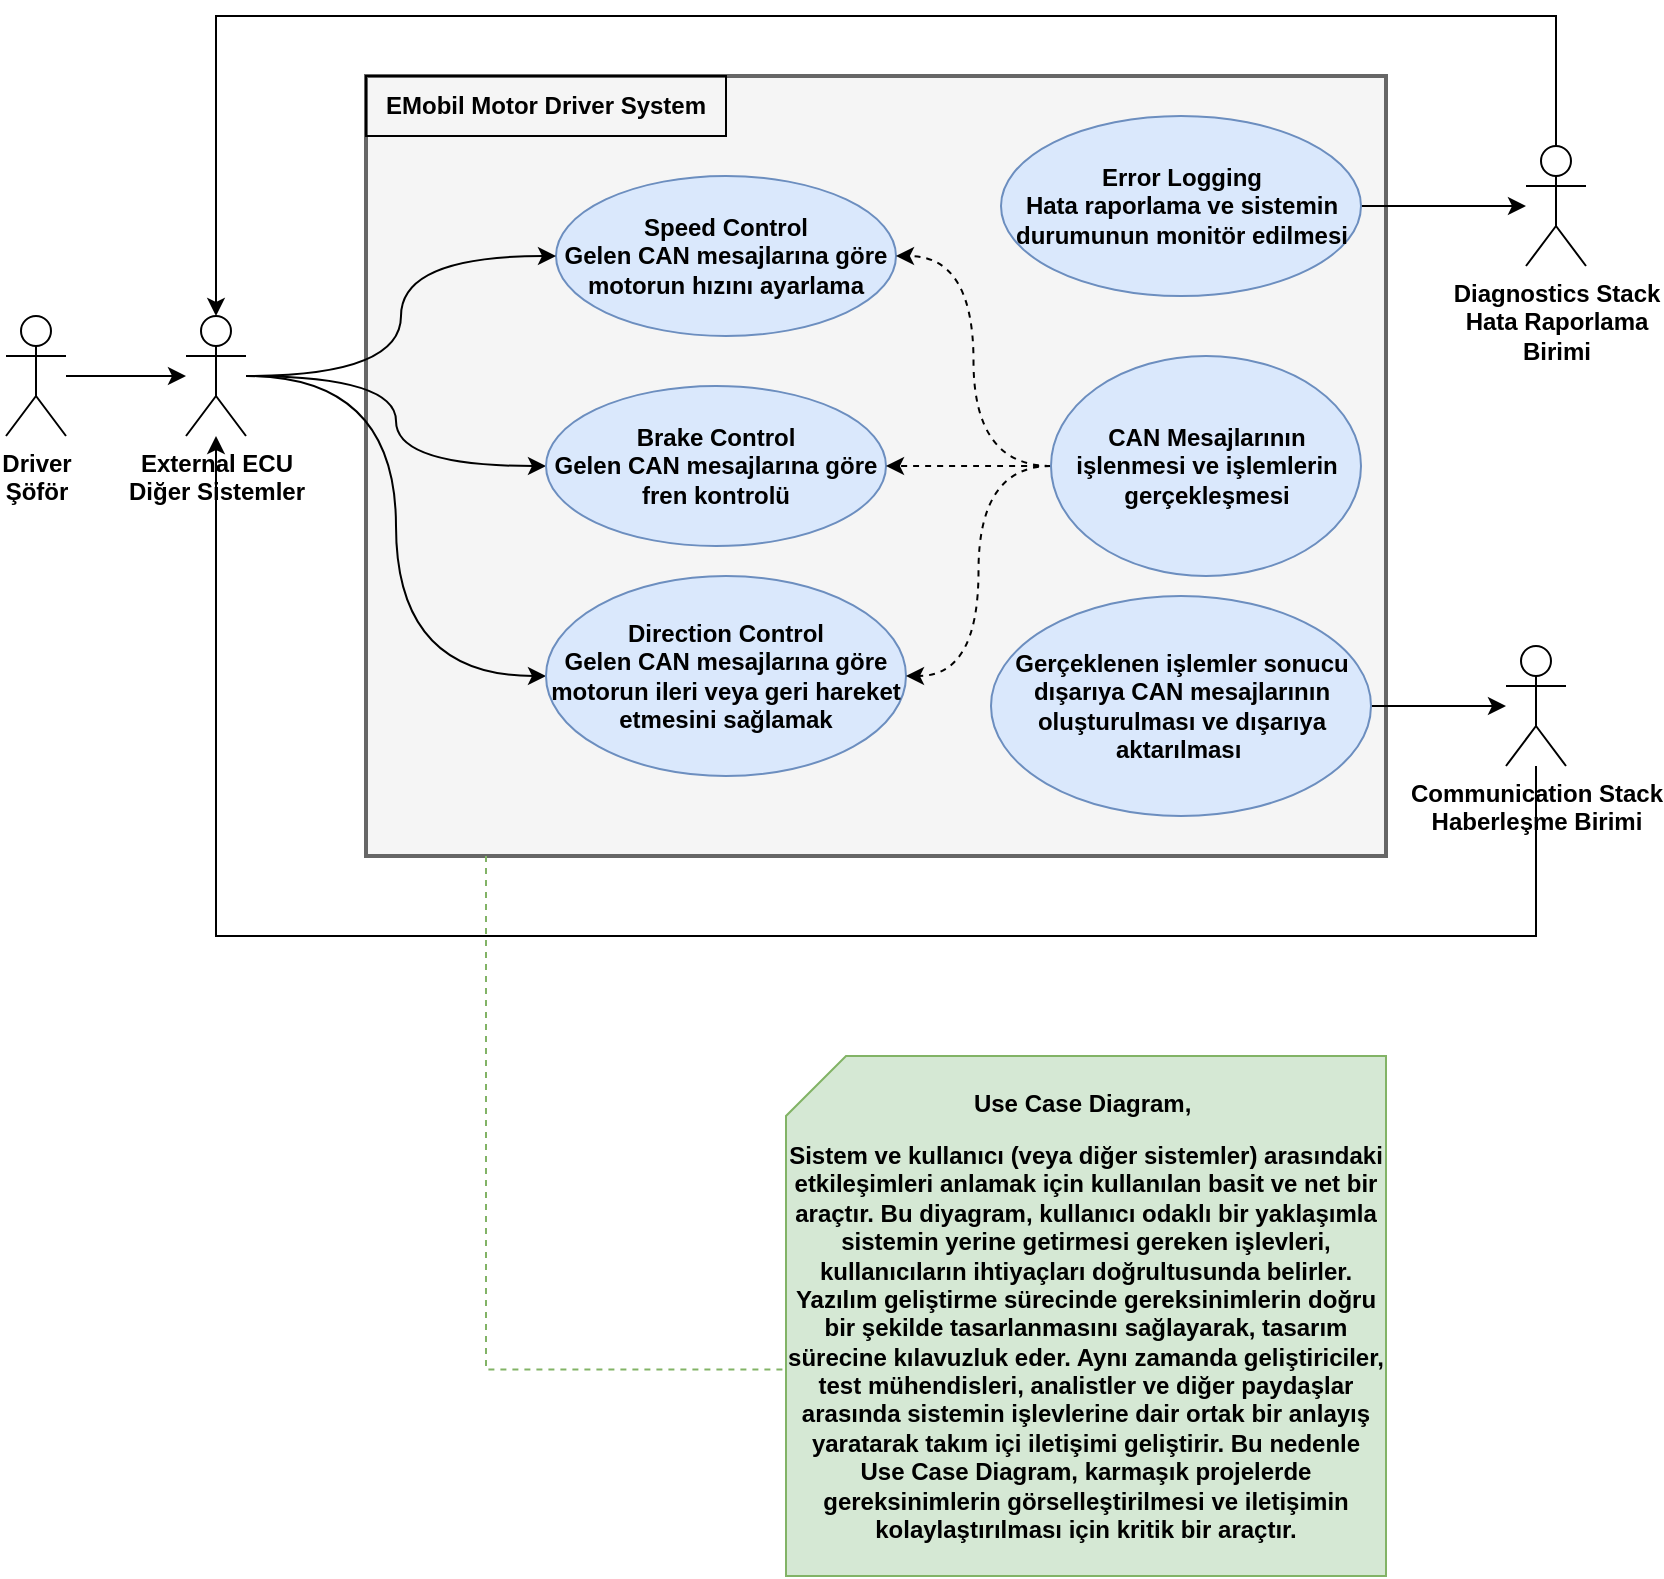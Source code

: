 <mxfile version="24.0.4" type="device">
  <diagram name="Page-1" id="y2AZAyQvA2r29YJFdzx-">
    <mxGraphModel dx="1190" dy="814" grid="1" gridSize="10" guides="1" tooltips="1" connect="1" arrows="1" fold="1" page="1" pageScale="1" pageWidth="850" pageHeight="1100" math="0" shadow="0">
      <root>
        <mxCell id="0" />
        <mxCell id="1" parent="0" />
        <mxCell id="zRVpqFdqF_Gqiv7GBMfe-1" value="" style="rounded=0;whiteSpace=wrap;html=1;fontStyle=1;fillColor=#f5f5f5;strokeColor=#666666;fontColor=#333333;strokeWidth=2;" parent="1" vertex="1">
          <mxGeometry x="200" y="370" width="510" height="390" as="geometry" />
        </mxCell>
        <mxCell id="zRVpqFdqF_Gqiv7GBMfe-2" value="EMobil Motor Driver System" style="text;html=1;align=center;verticalAlign=middle;whiteSpace=wrap;rounded=0;fontStyle=1;fillColor=none;strokeColor=default;" parent="1" vertex="1">
          <mxGeometry x="200" y="370" width="180" height="30" as="geometry" />
        </mxCell>
        <mxCell id="zRVpqFdqF_Gqiv7GBMfe-23" style="edgeStyle=orthogonalEdgeStyle;rounded=0;orthogonalLoop=1;jettySize=auto;html=1;" parent="1" source="zRVpqFdqF_Gqiv7GBMfe-3" target="zRVpqFdqF_Gqiv7GBMfe-7" edge="1">
          <mxGeometry relative="1" as="geometry" />
        </mxCell>
        <mxCell id="zRVpqFdqF_Gqiv7GBMfe-3" value="Driver&lt;div&gt;Şöför&lt;/div&gt;" style="shape=umlActor;html=1;verticalLabelPosition=bottom;verticalAlign=top;align=center;fontStyle=1" parent="1" vertex="1">
          <mxGeometry x="20" y="490" width="30" height="60" as="geometry" />
        </mxCell>
        <mxCell id="zRVpqFdqF_Gqiv7GBMfe-6" value="Speed Control&lt;div&gt;Gelen CAN mesajlarına göre motorun hızını ayarlama&lt;/div&gt;" style="ellipse;whiteSpace=wrap;html=1;fillColor=#dae8fc;strokeColor=#6c8ebf;fontStyle=1" parent="1" vertex="1">
          <mxGeometry x="295" y="420" width="170" height="80" as="geometry" />
        </mxCell>
        <mxCell id="zRVpqFdqF_Gqiv7GBMfe-18" style="edgeStyle=orthogonalEdgeStyle;rounded=0;orthogonalLoop=1;jettySize=auto;html=1;entryX=0;entryY=0.5;entryDx=0;entryDy=0;curved=1;" parent="1" source="zRVpqFdqF_Gqiv7GBMfe-7" target="zRVpqFdqF_Gqiv7GBMfe-12" edge="1">
          <mxGeometry relative="1" as="geometry" />
        </mxCell>
        <mxCell id="zRVpqFdqF_Gqiv7GBMfe-19" style="edgeStyle=orthogonalEdgeStyle;rounded=0;orthogonalLoop=1;jettySize=auto;html=1;entryX=0;entryY=0.5;entryDx=0;entryDy=0;curved=1;" parent="1" source="zRVpqFdqF_Gqiv7GBMfe-7" target="zRVpqFdqF_Gqiv7GBMfe-13" edge="1">
          <mxGeometry relative="1" as="geometry" />
        </mxCell>
        <mxCell id="zRVpqFdqF_Gqiv7GBMfe-7" value="External ECU&lt;br&gt;Diğer Sistemler" style="shape=umlActor;html=1;verticalLabelPosition=bottom;verticalAlign=top;align=center;fontStyle=1" parent="1" vertex="1">
          <mxGeometry x="110" y="490" width="30" height="60" as="geometry" />
        </mxCell>
        <mxCell id="zRVpqFdqF_Gqiv7GBMfe-11" value="Diagnostics Stack&lt;br&gt;Hata Raporlama&lt;div&gt;Birimi&lt;/div&gt;" style="shape=umlActor;html=1;verticalLabelPosition=bottom;verticalAlign=top;align=center;fontStyle=1" parent="1" vertex="1">
          <mxGeometry x="780" y="405" width="30" height="60" as="geometry" />
        </mxCell>
        <mxCell id="zRVpqFdqF_Gqiv7GBMfe-12" value="&lt;div&gt;Direction Control&lt;/div&gt;Gelen CAN mesajlarına göre motorun ileri veya geri hareket etmesini sağlamak" style="ellipse;whiteSpace=wrap;html=1;fontStyle=1;fillColor=#dae8fc;strokeColor=#6c8ebf;" parent="1" vertex="1">
          <mxGeometry x="290" y="620" width="180" height="100" as="geometry" />
        </mxCell>
        <mxCell id="zRVpqFdqF_Gqiv7GBMfe-13" value="Brake Control&lt;div&gt;Gelen CAN mesajlarına göre fren kontrolü&lt;/div&gt;" style="ellipse;whiteSpace=wrap;html=1;fontStyle=1;fillColor=#dae8fc;strokeColor=#6c8ebf;" parent="1" vertex="1">
          <mxGeometry x="290" y="525" width="170" height="80" as="geometry" />
        </mxCell>
        <mxCell id="zRVpqFdqF_Gqiv7GBMfe-20" style="edgeStyle=orthogonalEdgeStyle;rounded=0;orthogonalLoop=1;jettySize=auto;html=1;entryX=1;entryY=0.5;entryDx=0;entryDy=0;curved=1;dashed=1;" parent="1" source="zRVpqFdqF_Gqiv7GBMfe-14" target="zRVpqFdqF_Gqiv7GBMfe-6" edge="1">
          <mxGeometry relative="1" as="geometry" />
        </mxCell>
        <mxCell id="zRVpqFdqF_Gqiv7GBMfe-21" style="edgeStyle=orthogonalEdgeStyle;rounded=0;orthogonalLoop=1;jettySize=auto;html=1;entryX=1;entryY=0.5;entryDx=0;entryDy=0;dashed=1;curved=1;" parent="1" source="zRVpqFdqF_Gqiv7GBMfe-14" target="zRVpqFdqF_Gqiv7GBMfe-13" edge="1">
          <mxGeometry relative="1" as="geometry" />
        </mxCell>
        <mxCell id="zRVpqFdqF_Gqiv7GBMfe-22" style="edgeStyle=orthogonalEdgeStyle;rounded=0;orthogonalLoop=1;jettySize=auto;html=1;entryX=1;entryY=0.5;entryDx=0;entryDy=0;dashed=1;curved=1;" parent="1" source="zRVpqFdqF_Gqiv7GBMfe-14" target="zRVpqFdqF_Gqiv7GBMfe-12" edge="1">
          <mxGeometry relative="1" as="geometry" />
        </mxCell>
        <mxCell id="zRVpqFdqF_Gqiv7GBMfe-14" value="CAN Mesajlarının işlenmesi ve işlemlerin gerçekleşmesi" style="ellipse;whiteSpace=wrap;html=1;fontStyle=1;fillColor=#dae8fc;strokeColor=#6c8ebf;" parent="1" vertex="1">
          <mxGeometry x="542.5" y="510" width="155" height="110" as="geometry" />
        </mxCell>
        <mxCell id="zRVpqFdqF_Gqiv7GBMfe-28" style="edgeStyle=orthogonalEdgeStyle;rounded=0;orthogonalLoop=1;jettySize=auto;html=1;" parent="1" source="zRVpqFdqF_Gqiv7GBMfe-15" target="zRVpqFdqF_Gqiv7GBMfe-11" edge="1">
          <mxGeometry relative="1" as="geometry" />
        </mxCell>
        <mxCell id="zRVpqFdqF_Gqiv7GBMfe-15" value="Error Logging&lt;div&gt;Hata raporlama ve sistemin durumunun monitör edilmesi&lt;/div&gt;" style="ellipse;whiteSpace=wrap;html=1;fillColor=#dae8fc;strokeColor=#6c8ebf;fontStyle=1" parent="1" vertex="1">
          <mxGeometry x="517.5" y="390" width="180" height="90" as="geometry" />
        </mxCell>
        <mxCell id="zRVpqFdqF_Gqiv7GBMfe-31" style="edgeStyle=orthogonalEdgeStyle;rounded=0;orthogonalLoop=1;jettySize=auto;html=1;" parent="1" source="zRVpqFdqF_Gqiv7GBMfe-24" target="zRVpqFdqF_Gqiv7GBMfe-7" edge="1">
          <mxGeometry relative="1" as="geometry">
            <Array as="points">
              <mxPoint x="785" y="800" />
              <mxPoint x="125" y="800" />
            </Array>
          </mxGeometry>
        </mxCell>
        <mxCell id="zRVpqFdqF_Gqiv7GBMfe-24" value="Communication Stack&lt;div&gt;Haberleşme Birimi&lt;/div&gt;" style="shape=umlActor;html=1;verticalLabelPosition=bottom;verticalAlign=top;align=center;fontStyle=1" parent="1" vertex="1">
          <mxGeometry x="770" y="655" width="30" height="60" as="geometry" />
        </mxCell>
        <mxCell id="zRVpqFdqF_Gqiv7GBMfe-29" style="edgeStyle=orthogonalEdgeStyle;rounded=0;orthogonalLoop=1;jettySize=auto;html=1;" parent="1" source="zRVpqFdqF_Gqiv7GBMfe-27" target="zRVpqFdqF_Gqiv7GBMfe-24" edge="1">
          <mxGeometry relative="1" as="geometry" />
        </mxCell>
        <mxCell id="zRVpqFdqF_Gqiv7GBMfe-27" value="Gerçeklenen işlemler sonucu dışarıya CAN mesajlarının oluşturulması ve dışarıya aktarılması&amp;nbsp;" style="ellipse;whiteSpace=wrap;html=1;fontStyle=1;fillColor=#dae8fc;strokeColor=#6c8ebf;" parent="1" vertex="1">
          <mxGeometry x="512.5" y="630" width="190" height="110" as="geometry" />
        </mxCell>
        <mxCell id="zRVpqFdqF_Gqiv7GBMfe-30" style="edgeStyle=orthogonalEdgeStyle;rounded=0;orthogonalLoop=1;jettySize=auto;html=1;entryX=0.5;entryY=0;entryDx=0;entryDy=0;entryPerimeter=0;" parent="1" source="zRVpqFdqF_Gqiv7GBMfe-11" target="zRVpqFdqF_Gqiv7GBMfe-7" edge="1">
          <mxGeometry relative="1" as="geometry">
            <Array as="points">
              <mxPoint x="795" y="340" />
              <mxPoint x="125" y="340" />
            </Array>
          </mxGeometry>
        </mxCell>
        <mxCell id="zRVpqFdqF_Gqiv7GBMfe-32" value="&lt;p style=&quot;&quot;&gt;Use Case Diagram,&amp;nbsp;&lt;/p&gt;&lt;p style=&quot;&quot;&gt;Sistem ve kullanıcı (veya diğer sistemler) arasındaki etkileşimleri anlamak için kullanılan basit ve net bir araçtır. Bu diyagram, kullanıcı odaklı bir yaklaşımla sistemin yerine getirmesi gereken işlevleri, kullanıcıların ihtiyaçları doğrultusunda belirler. Yazılım geliştirme sürecinde gereksinimlerin doğru bir şekilde tasarlanmasını sağlayarak, tasarım sürecine kılavuzluk eder. Aynı zamanda geliştiriciler, test mühendisleri, analistler ve diğer paydaşlar arasında sistemin işlevlerine dair ortak bir anlayış yaratarak takım içi iletişimi geliştirir. Bu nedenle Use Case Diagram, karmaşık projelerde gereksinimlerin görselleştirilmesi ve iletişimin kolaylaştırılması için kritik bir araçtır.&lt;/p&gt;" style="shape=card;whiteSpace=wrap;html=1;fillColor=#d5e8d4;strokeColor=#82b366;fontStyle=1;align=center;" parent="1" vertex="1">
          <mxGeometry x="410" y="860" width="300" height="260" as="geometry" />
        </mxCell>
        <mxCell id="zRVpqFdqF_Gqiv7GBMfe-34" style="edgeStyle=orthogonalEdgeStyle;rounded=0;orthogonalLoop=1;jettySize=auto;html=1;entryX=-0.001;entryY=0.603;entryDx=0;entryDy=0;entryPerimeter=0;dashed=1;strokeWidth=1;endArrow=none;endFill=0;strokeColor=#82b366;fillColor=#d5e8d4;" parent="1" source="zRVpqFdqF_Gqiv7GBMfe-1" target="zRVpqFdqF_Gqiv7GBMfe-32" edge="1">
          <mxGeometry relative="1" as="geometry">
            <Array as="points">
              <mxPoint x="260" y="1017" />
            </Array>
          </mxGeometry>
        </mxCell>
        <mxCell id="zRVpqFdqF_Gqiv7GBMfe-17" style="edgeStyle=orthogonalEdgeStyle;rounded=0;orthogonalLoop=1;jettySize=auto;html=1;entryX=0;entryY=0.5;entryDx=0;entryDy=0;curved=1;" parent="1" source="zRVpqFdqF_Gqiv7GBMfe-7" target="zRVpqFdqF_Gqiv7GBMfe-6" edge="1">
          <mxGeometry relative="1" as="geometry" />
        </mxCell>
      </root>
    </mxGraphModel>
  </diagram>
</mxfile>
